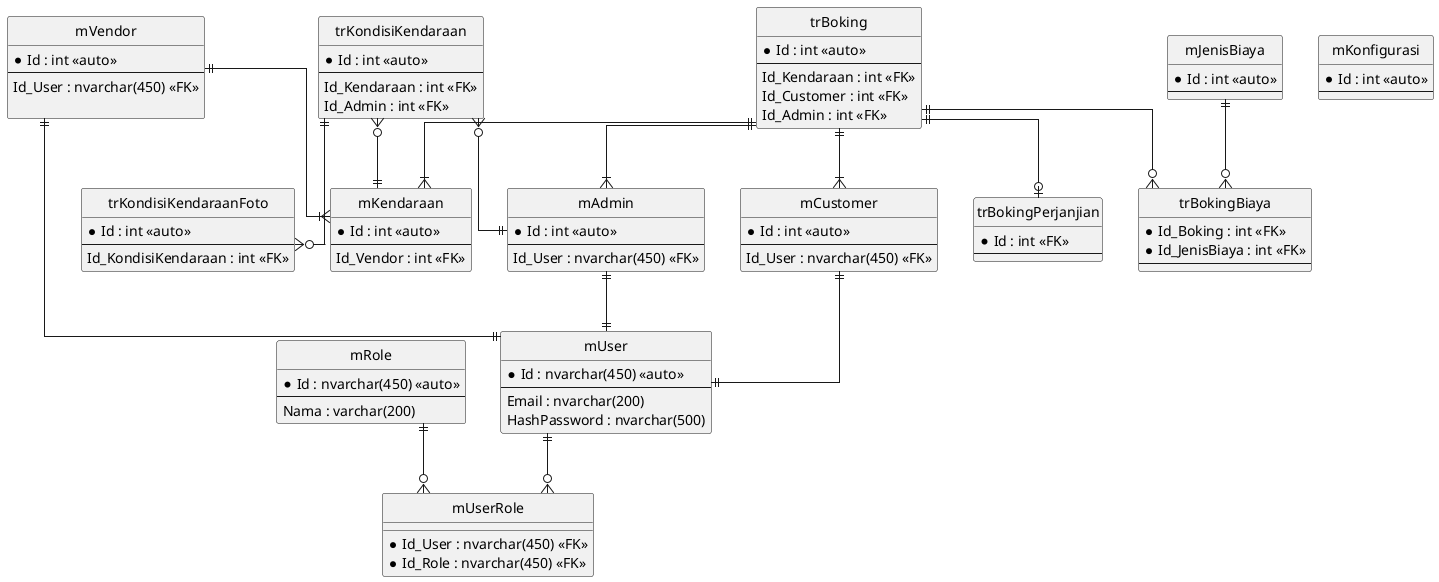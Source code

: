 @startuml erd

hide circle
skinparam linetype ortho

entity "mUser" as mUser {
    *Id : nvarchar(450) <<auto>>
    --
    Email : nvarchar(200)
    HashPassword : nvarchar(500)
}

entity "mRole" as mRole {
    *Id : nvarchar(450) <<auto>>
    --
    Nama : varchar(200)
}

entity "mUserRole" as mUserRole {
    *Id_User : nvarchar(450) <<FK>>
    *Id_Role : nvarchar(450) <<FK>>
}

entity "mVendor" as mVendor {
    *Id : int <<auto>>
    --
    Id_User : nvarchar(450) <<FK>>
    
}

entity "mAdmin" as mAdmin {
    *Id : int <<auto>>
    --
    Id_User : nvarchar(450) <<FK>>
}

entity "mCustomer" as mCustomer {
    *Id : int <<auto>>
    --
    Id_User : nvarchar(450) <<FK>>
}

entity "mKendaraan" as mKendaraan {
    *Id : int <<auto>>
    --
    Id_Vendor : int <<FK>>
}

entity "trKondisiKendaraan" as trKondisiKendaraan {
    *Id : int <<auto>>
    --
    Id_Kendaraan : int <<FK>>
    Id_Admin : int <<FK>>
}

entity "trKondisiKendaraanFoto" as trKondisiKendaraanFoto {
    *Id : int <<auto>>
    --
    Id_KondisiKendaraan : int <<FK>>
}

entity "trBoking" as trBoking {
    *Id : int <<auto>>
    --
    Id_Kendaraan : int <<FK>>
    Id_Customer : int <<FK>>
    Id_Admin : int <<FK>>
}

entity "trBokingPerjanjian" as trBokingPerjanjian {
    *Id : int <<FK>>
    --
}

entity "trBokingBiaya" as trBokingBiaya {
    *Id_Boking : int <<FK>>
    *Id_JenisBiaya : int <<FK>>
    --
}

entity "mJenisBiaya" as mJenisBiaya {
    *Id : int <<auto>>
    --
}

entity "mKonfigurasi" as mKonfigurasi {
    *Id : int <<auto>>
    --
}

mUser ||--o{ mUserRole
mRole ||--o{ mUserRole
mVendor ||--|| mUser
mAdmin ||--|| mUser
mCustomer ||--|| mUser
mVendor ||--|{ mKendaraan

trKondisiKendaraan }o--|| mKendaraan
trKondisiKendaraan }o--|| mAdmin
trKondisiKendaraan ||--o{ trKondisiKendaraanFoto

trBoking ||--|{ mKendaraan
trBoking ||--|{ mCustomer
trBoking ||--|{ mAdmin
trBoking ||--o| trBokingPerjanjian
trBoking ||--o{ trBokingBiaya
mJenisBiaya ||--o{ trBokingBiaya


@enduml

' Zero or One	|o--
' Exactly One	||--
' Zero or Many	}o--
' One or Many	}|--